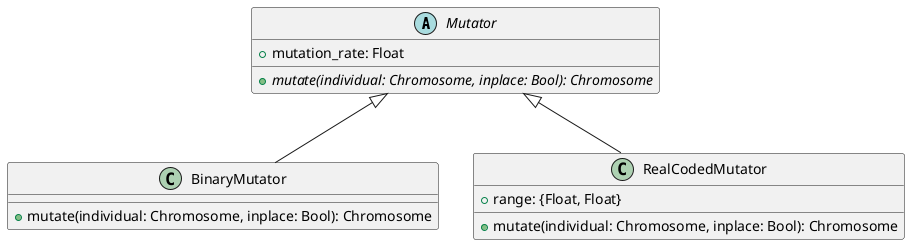 @startuml

' an abstract base procreator
abstract class Mutator {
  + mutation_rate: Float
  + {abstract} mutate(individual: Chromosome, inplace: Bool): Chromosome
}
Mutator <|-- BinaryMutator
Mutator <|-- RealCodedMutator

' a binary mutation procreator
class BinaryMutator {
  + mutate(individual: Chromosome, inplace: Bool): Chromosome
}

' a real coded mutation procreator
class RealCodedMutator {
  ' the min, max tuple representing the range of random number selection
  + range: {Float, Float}
  + mutate(individual: Chromosome, inplace: Bool): Chromosome
}

@enduml
